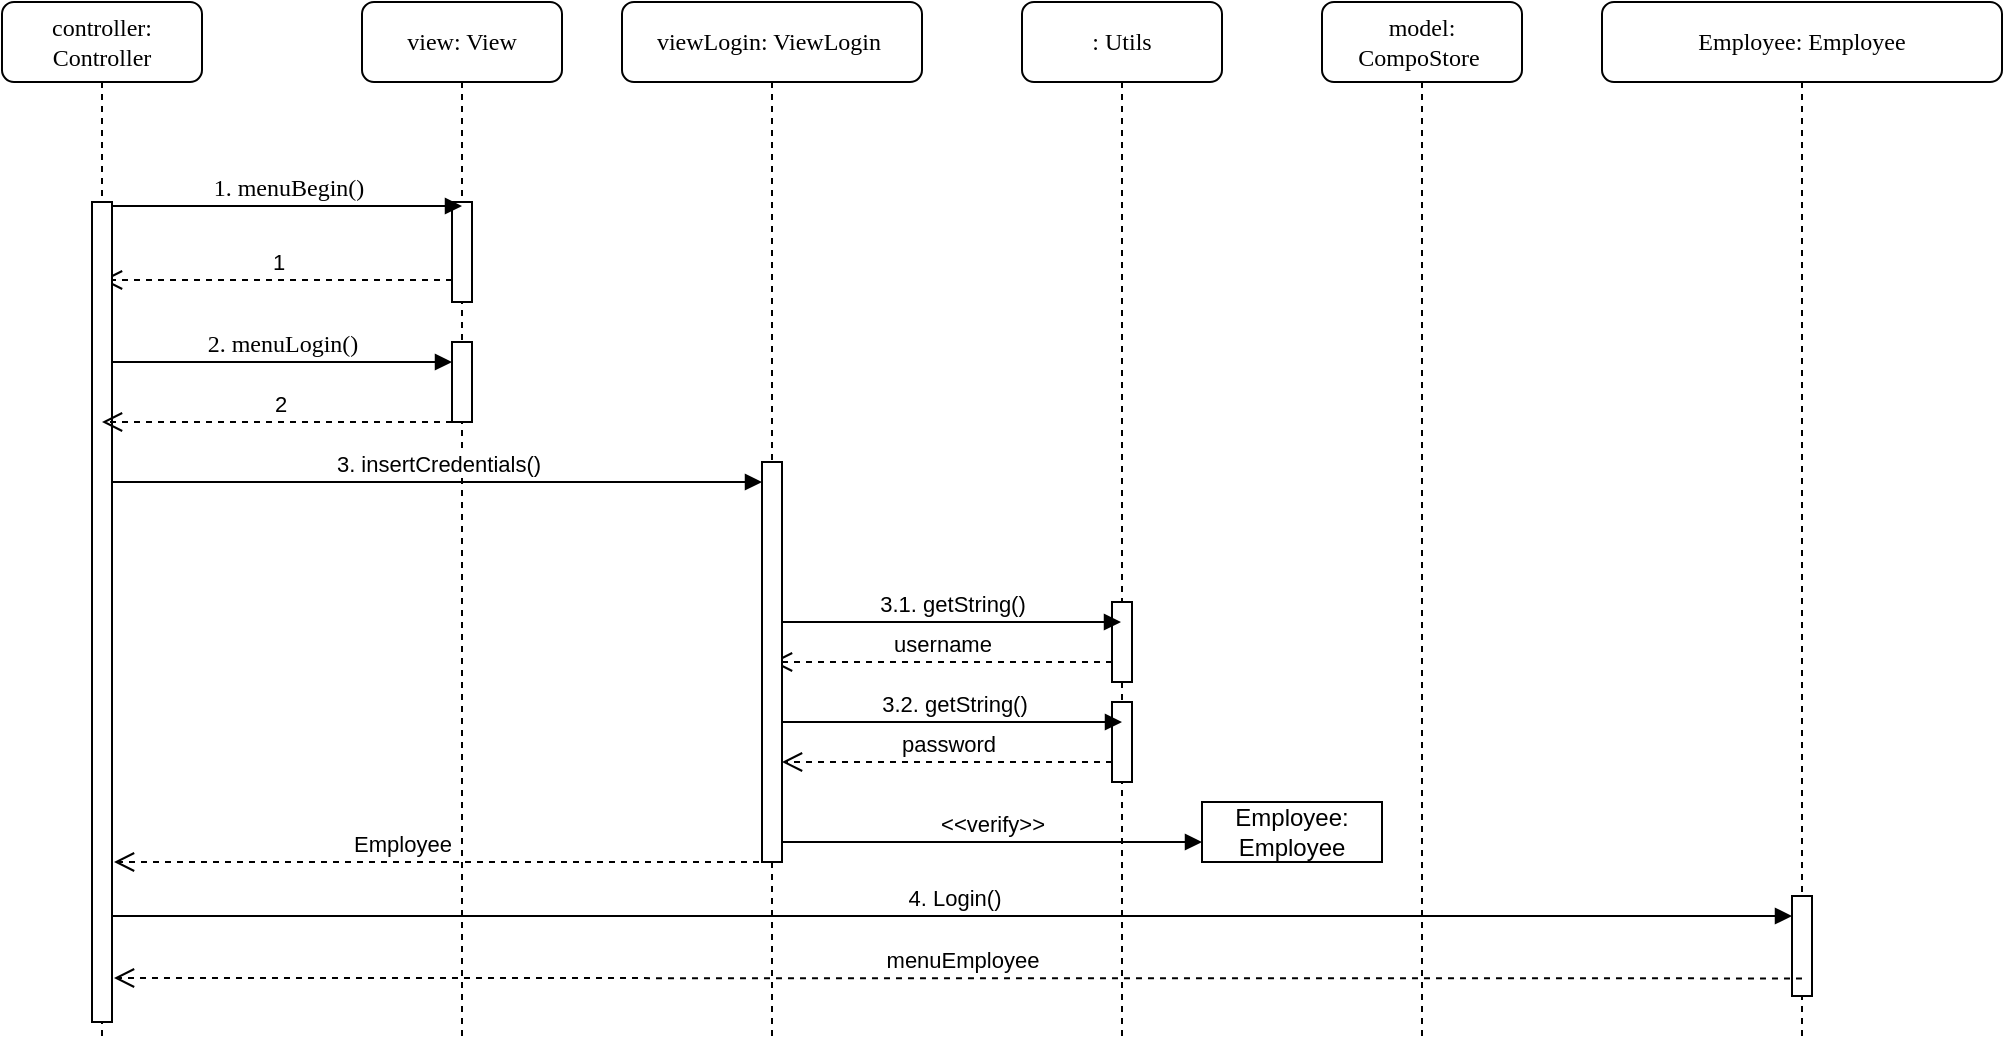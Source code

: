 <mxfile version="24.3.0" type="device">
  <diagram name="Page-1" id="13e1069c-82ec-6db2-03f1-153e76fe0fe0">
    <mxGraphModel dx="1161" dy="632" grid="1" gridSize="10" guides="1" tooltips="1" connect="1" arrows="1" fold="1" page="1" pageScale="1" pageWidth="1100" pageHeight="850" background="none" math="0" shadow="0">
      <root>
        <mxCell id="0" />
        <mxCell id="1" parent="0" />
        <mxCell id="7baba1c4bc27f4b0-2" value="view: View" style="shape=umlLifeline;perimeter=lifelinePerimeter;whiteSpace=wrap;html=1;container=1;collapsible=0;recursiveResize=0;outlineConnect=0;rounded=1;shadow=0;comic=0;labelBackgroundColor=none;strokeWidth=1;fontFamily=Verdana;fontSize=12;align=center;" parent="1" vertex="1">
          <mxGeometry x="280" y="80" width="100" height="520" as="geometry" />
        </mxCell>
        <mxCell id="7baba1c4bc27f4b0-10" value="" style="html=1;points=[];perimeter=orthogonalPerimeter;rounded=0;shadow=0;comic=0;labelBackgroundColor=none;strokeWidth=1;fontFamily=Verdana;fontSize=12;align=center;" parent="7baba1c4bc27f4b0-2" vertex="1">
          <mxGeometry x="45" y="100" width="10" height="50" as="geometry" />
        </mxCell>
        <mxCell id="lIrLf9iF5Kc3ufRQuZIe-1" value="1" style="html=1;verticalAlign=bottom;endArrow=open;dashed=1;endSize=8;edgeStyle=elbowEdgeStyle;elbow=vertical;curved=0;rounded=0;" parent="7baba1c4bc27f4b0-2" target="7baba1c4bc27f4b0-8" edge="1">
          <mxGeometry relative="1" as="geometry">
            <mxPoint x="45" y="139" as="sourcePoint" />
            <mxPoint x="-35" y="139" as="targetPoint" />
          </mxGeometry>
        </mxCell>
        <mxCell id="yeYgKhxOTpFL7SsJNJug-23" value="" style="html=1;points=[];perimeter=orthogonalPerimeter;rounded=0;shadow=0;comic=0;labelBackgroundColor=none;strokeWidth=1;fontFamily=Verdana;fontSize=12;align=center;" parent="7baba1c4bc27f4b0-2" vertex="1">
          <mxGeometry x="45" y="170" width="10" height="40" as="geometry" />
        </mxCell>
        <mxCell id="7baba1c4bc27f4b0-3" value=": Utils" style="shape=umlLifeline;perimeter=lifelinePerimeter;whiteSpace=wrap;html=1;container=1;collapsible=0;recursiveResize=0;outlineConnect=0;rounded=1;shadow=0;comic=0;labelBackgroundColor=none;strokeWidth=1;fontFamily=Verdana;fontSize=12;align=center;" parent="1" vertex="1">
          <mxGeometry x="610" y="80" width="100" height="520" as="geometry" />
        </mxCell>
        <mxCell id="yeYgKhxOTpFL7SsJNJug-30" value="" style="html=1;points=[];perimeter=orthogonalPerimeter;outlineConnect=0;targetShapes=umlLifeline;portConstraint=eastwest;newEdgeStyle={&quot;edgeStyle&quot;:&quot;elbowEdgeStyle&quot;,&quot;elbow&quot;:&quot;vertical&quot;,&quot;curved&quot;:0,&quot;rounded&quot;:0};" parent="7baba1c4bc27f4b0-3" vertex="1">
          <mxGeometry x="45" y="300" width="10" height="40" as="geometry" />
        </mxCell>
        <mxCell id="yeYgKhxOTpFL7SsJNJug-31" value="username" style="html=1;verticalAlign=bottom;endArrow=open;dashed=1;endSize=8;edgeStyle=elbowEdgeStyle;elbow=vertical;curved=0;rounded=0;" parent="7baba1c4bc27f4b0-3" target="yeYgKhxOTpFL7SsJNJug-17" edge="1">
          <mxGeometry relative="1" as="geometry">
            <mxPoint x="45" y="330" as="sourcePoint" />
            <mxPoint x="-35" y="330" as="targetPoint" />
          </mxGeometry>
        </mxCell>
        <mxCell id="yeYgKhxOTpFL7SsJNJug-34" value="" style="html=1;points=[];perimeter=orthogonalPerimeter;outlineConnect=0;targetShapes=umlLifeline;portConstraint=eastwest;newEdgeStyle={&quot;edgeStyle&quot;:&quot;elbowEdgeStyle&quot;,&quot;elbow&quot;:&quot;vertical&quot;,&quot;curved&quot;:0,&quot;rounded&quot;:0};" parent="7baba1c4bc27f4b0-3" vertex="1">
          <mxGeometry x="45" y="350" width="10" height="40" as="geometry" />
        </mxCell>
        <mxCell id="7baba1c4bc27f4b0-4" value="model: CompoStore&amp;nbsp;" style="shape=umlLifeline;perimeter=lifelinePerimeter;whiteSpace=wrap;html=1;container=1;collapsible=0;recursiveResize=0;outlineConnect=0;rounded=1;shadow=0;comic=0;labelBackgroundColor=none;strokeWidth=1;fontFamily=Verdana;fontSize=12;align=center;" parent="1" vertex="1">
          <mxGeometry x="760" y="80" width="100" height="520" as="geometry" />
        </mxCell>
        <mxCell id="7baba1c4bc27f4b0-8" value="controller: Controller" style="shape=umlLifeline;perimeter=lifelinePerimeter;whiteSpace=wrap;html=1;container=1;collapsible=0;recursiveResize=0;outlineConnect=0;rounded=1;shadow=0;comic=0;labelBackgroundColor=none;strokeWidth=1;fontFamily=Verdana;fontSize=12;align=center;" parent="1" vertex="1">
          <mxGeometry x="100" y="80" width="100" height="520" as="geometry" />
        </mxCell>
        <mxCell id="7baba1c4bc27f4b0-9" value="" style="html=1;points=[];perimeter=orthogonalPerimeter;rounded=0;shadow=0;comic=0;labelBackgroundColor=none;strokeWidth=1;fontFamily=Verdana;fontSize=12;align=center;" parent="7baba1c4bc27f4b0-8" vertex="1">
          <mxGeometry x="45" y="100" width="10" height="410" as="geometry" />
        </mxCell>
        <mxCell id="yeYgKhxOTpFL7SsJNJug-24" value="3. insertCredentials()" style="html=1;verticalAlign=bottom;endArrow=block;edgeStyle=elbowEdgeStyle;elbow=vertical;curved=0;rounded=0;" parent="7baba1c4bc27f4b0-8" target="yeYgKhxOTpFL7SsJNJug-25" edge="1">
          <mxGeometry width="80" relative="1" as="geometry">
            <mxPoint x="55" y="240" as="sourcePoint" />
            <mxPoint x="135" y="240" as="targetPoint" />
          </mxGeometry>
        </mxCell>
        <mxCell id="yeYgKhxOTpFL7SsJNJug-41" value="4. Login()" style="html=1;verticalAlign=bottom;endArrow=block;edgeStyle=elbowEdgeStyle;elbow=vertical;curved=0;rounded=0;" parent="7baba1c4bc27f4b0-8" target="yeYgKhxOTpFL7SsJNJug-43" edge="1">
          <mxGeometry x="0.001" width="80" relative="1" as="geometry">
            <mxPoint x="55" y="457" as="sourcePoint" />
            <mxPoint x="890" y="457" as="targetPoint" />
            <mxPoint as="offset" />
          </mxGeometry>
        </mxCell>
        <mxCell id="7baba1c4bc27f4b0-11" value="1. menuBegin()" style="html=1;verticalAlign=bottom;endArrow=block;labelBackgroundColor=none;fontFamily=Verdana;fontSize=12;edgeStyle=elbowEdgeStyle;elbow=vertical;entryX=0.5;entryY=0.043;entryDx=0;entryDy=0;entryPerimeter=0;" parent="1" source="7baba1c4bc27f4b0-9" target="7baba1c4bc27f4b0-10" edge="1">
          <mxGeometry relative="1" as="geometry">
            <mxPoint x="220" y="190" as="sourcePoint" />
            <mxPoint x="280" y="190" as="targetPoint" />
            <Array as="points" />
          </mxGeometry>
        </mxCell>
        <mxCell id="lIrLf9iF5Kc3ufRQuZIe-7" value="2" style="html=1;verticalAlign=bottom;endArrow=open;dashed=1;endSize=8;edgeStyle=elbowEdgeStyle;elbow=vertical;curved=0;rounded=0;" parent="1" edge="1">
          <mxGeometry relative="1" as="geometry">
            <mxPoint x="325" y="290" as="sourcePoint" />
            <mxPoint x="150" y="290" as="targetPoint" />
            <mxPoint x="1" as="offset" />
          </mxGeometry>
        </mxCell>
        <mxCell id="lIrLf9iF5Kc3ufRQuZIe-6" value="2. menuLogin()" style="html=1;verticalAlign=bottom;endArrow=block;labelBackgroundColor=none;fontFamily=Verdana;fontSize=12;edgeStyle=elbowEdgeStyle;elbow=vertical;" parent="1" edge="1">
          <mxGeometry relative="1" as="geometry">
            <mxPoint x="155" y="260" as="sourcePoint" />
            <mxPoint x="325" y="260" as="targetPoint" />
            <Array as="points" />
            <mxPoint as="offset" />
          </mxGeometry>
        </mxCell>
        <mxCell id="yeYgKhxOTpFL7SsJNJug-17" value="viewLogin: ViewLogin&amp;nbsp;" style="shape=umlLifeline;perimeter=lifelinePerimeter;whiteSpace=wrap;html=1;container=1;collapsible=0;recursiveResize=0;outlineConnect=0;rounded=1;shadow=0;comic=0;labelBackgroundColor=none;strokeWidth=1;fontFamily=Verdana;fontSize=12;align=center;" parent="1" vertex="1">
          <mxGeometry x="410" y="80" width="150" height="520" as="geometry" />
        </mxCell>
        <mxCell id="yeYgKhxOTpFL7SsJNJug-25" value="" style="html=1;points=[];perimeter=orthogonalPerimeter;outlineConnect=0;targetShapes=umlLifeline;portConstraint=eastwest;newEdgeStyle={&quot;edgeStyle&quot;:&quot;elbowEdgeStyle&quot;,&quot;elbow&quot;:&quot;vertical&quot;,&quot;curved&quot;:0,&quot;rounded&quot;:0};" parent="yeYgKhxOTpFL7SsJNJug-17" vertex="1">
          <mxGeometry x="70" y="230" width="10" height="200" as="geometry" />
        </mxCell>
        <mxCell id="yeYgKhxOTpFL7SsJNJug-28" value="3.1. getString()" style="html=1;verticalAlign=bottom;endArrow=block;edgeStyle=elbowEdgeStyle;elbow=vertical;curved=0;rounded=0;" parent="yeYgKhxOTpFL7SsJNJug-17" target="7baba1c4bc27f4b0-3" edge="1">
          <mxGeometry x="0.003" width="80" relative="1" as="geometry">
            <mxPoint x="80" y="310" as="sourcePoint" />
            <mxPoint x="160" y="320" as="targetPoint" />
            <Array as="points">
              <mxPoint x="200" y="310" />
            </Array>
            <mxPoint as="offset" />
          </mxGeometry>
        </mxCell>
        <mxCell id="yeYgKhxOTpFL7SsJNJug-32" value="&amp;lt;&amp;lt;verify&amp;gt;&amp;gt;" style="html=1;verticalAlign=bottom;endArrow=block;edgeStyle=elbowEdgeStyle;elbow=vertical;curved=0;rounded=0;" parent="yeYgKhxOTpFL7SsJNJug-17" edge="1">
          <mxGeometry width="80" relative="1" as="geometry">
            <mxPoint x="80" y="420" as="sourcePoint" />
            <mxPoint x="290" y="420" as="targetPoint" />
          </mxGeometry>
        </mxCell>
        <mxCell id="yeYgKhxOTpFL7SsJNJug-21" value="Employee: Employee" style="shape=umlLifeline;perimeter=lifelinePerimeter;whiteSpace=wrap;html=1;container=1;collapsible=0;recursiveResize=0;outlineConnect=0;rounded=1;shadow=0;comic=0;labelBackgroundColor=none;strokeWidth=1;fontFamily=Verdana;fontSize=12;align=center;" parent="1" vertex="1">
          <mxGeometry x="900" y="80" width="200" height="520" as="geometry" />
        </mxCell>
        <mxCell id="yeYgKhxOTpFL7SsJNJug-43" value="" style="html=1;points=[];perimeter=orthogonalPerimeter;outlineConnect=0;targetShapes=umlLifeline;portConstraint=eastwest;newEdgeStyle={&quot;edgeStyle&quot;:&quot;elbowEdgeStyle&quot;,&quot;elbow&quot;:&quot;vertical&quot;,&quot;curved&quot;:0,&quot;rounded&quot;:0};" parent="yeYgKhxOTpFL7SsJNJug-21" vertex="1">
          <mxGeometry x="95" y="447" width="10" height="50" as="geometry" />
        </mxCell>
        <mxCell id="yeYgKhxOTpFL7SsJNJug-33" value="Employee: Employee" style="html=1;whiteSpace=wrap;" parent="1" vertex="1">
          <mxGeometry x="700" y="480" width="90" height="30" as="geometry" />
        </mxCell>
        <mxCell id="yeYgKhxOTpFL7SsJNJug-35" value="3.2. getString()" style="html=1;verticalAlign=bottom;endArrow=block;edgeStyle=elbowEdgeStyle;elbow=vertical;curved=0;rounded=0;" parent="1" edge="1">
          <mxGeometry x="0.003" width="80" relative="1" as="geometry">
            <mxPoint x="490" y="440" as="sourcePoint" />
            <mxPoint x="660" y="440" as="targetPoint" />
            <Array as="points">
              <mxPoint x="610" y="440" />
            </Array>
            <mxPoint as="offset" />
          </mxGeometry>
        </mxCell>
        <mxCell id="yeYgKhxOTpFL7SsJNJug-36" value="password" style="html=1;verticalAlign=bottom;endArrow=open;dashed=1;endSize=8;edgeStyle=elbowEdgeStyle;elbow=vertical;curved=0;rounded=0;" parent="1" source="yeYgKhxOTpFL7SsJNJug-34" edge="1">
          <mxGeometry relative="1" as="geometry">
            <mxPoint x="650" y="460" as="sourcePoint" />
            <mxPoint x="490" y="460" as="targetPoint" />
          </mxGeometry>
        </mxCell>
        <mxCell id="yeYgKhxOTpFL7SsJNJug-42" value="menuEmployee" style="html=1;verticalAlign=bottom;endArrow=open;dashed=1;endSize=8;edgeStyle=elbowEdgeStyle;elbow=vertical;curved=0;rounded=0;entryX=1.1;entryY=0.94;entryDx=0;entryDy=0;entryPerimeter=0;exitX=0.5;exitY=0.824;exitDx=0;exitDy=0;exitPerimeter=0;" parent="1" source="yeYgKhxOTpFL7SsJNJug-43" edge="1">
          <mxGeometry x="-0.005" relative="1" as="geometry">
            <mxPoint x="990" y="568" as="sourcePoint" />
            <mxPoint x="156" y="568.2" as="targetPoint" />
            <mxPoint as="offset" />
          </mxGeometry>
        </mxCell>
        <mxCell id="yeYgKhxOTpFL7SsJNJug-37" value="Employee" style="html=1;verticalAlign=bottom;endArrow=open;dashed=1;endSize=8;edgeStyle=elbowEdgeStyle;elbow=vertical;curved=0;rounded=0;" parent="1" source="yeYgKhxOTpFL7SsJNJug-17" edge="1">
          <mxGeometry x="0.123" relative="1" as="geometry">
            <mxPoint x="225" y="510" as="sourcePoint" />
            <mxPoint x="156" y="510" as="targetPoint" />
            <Array as="points">
              <mxPoint x="430" y="510" />
            </Array>
            <mxPoint as="offset" />
          </mxGeometry>
        </mxCell>
      </root>
    </mxGraphModel>
  </diagram>
</mxfile>
